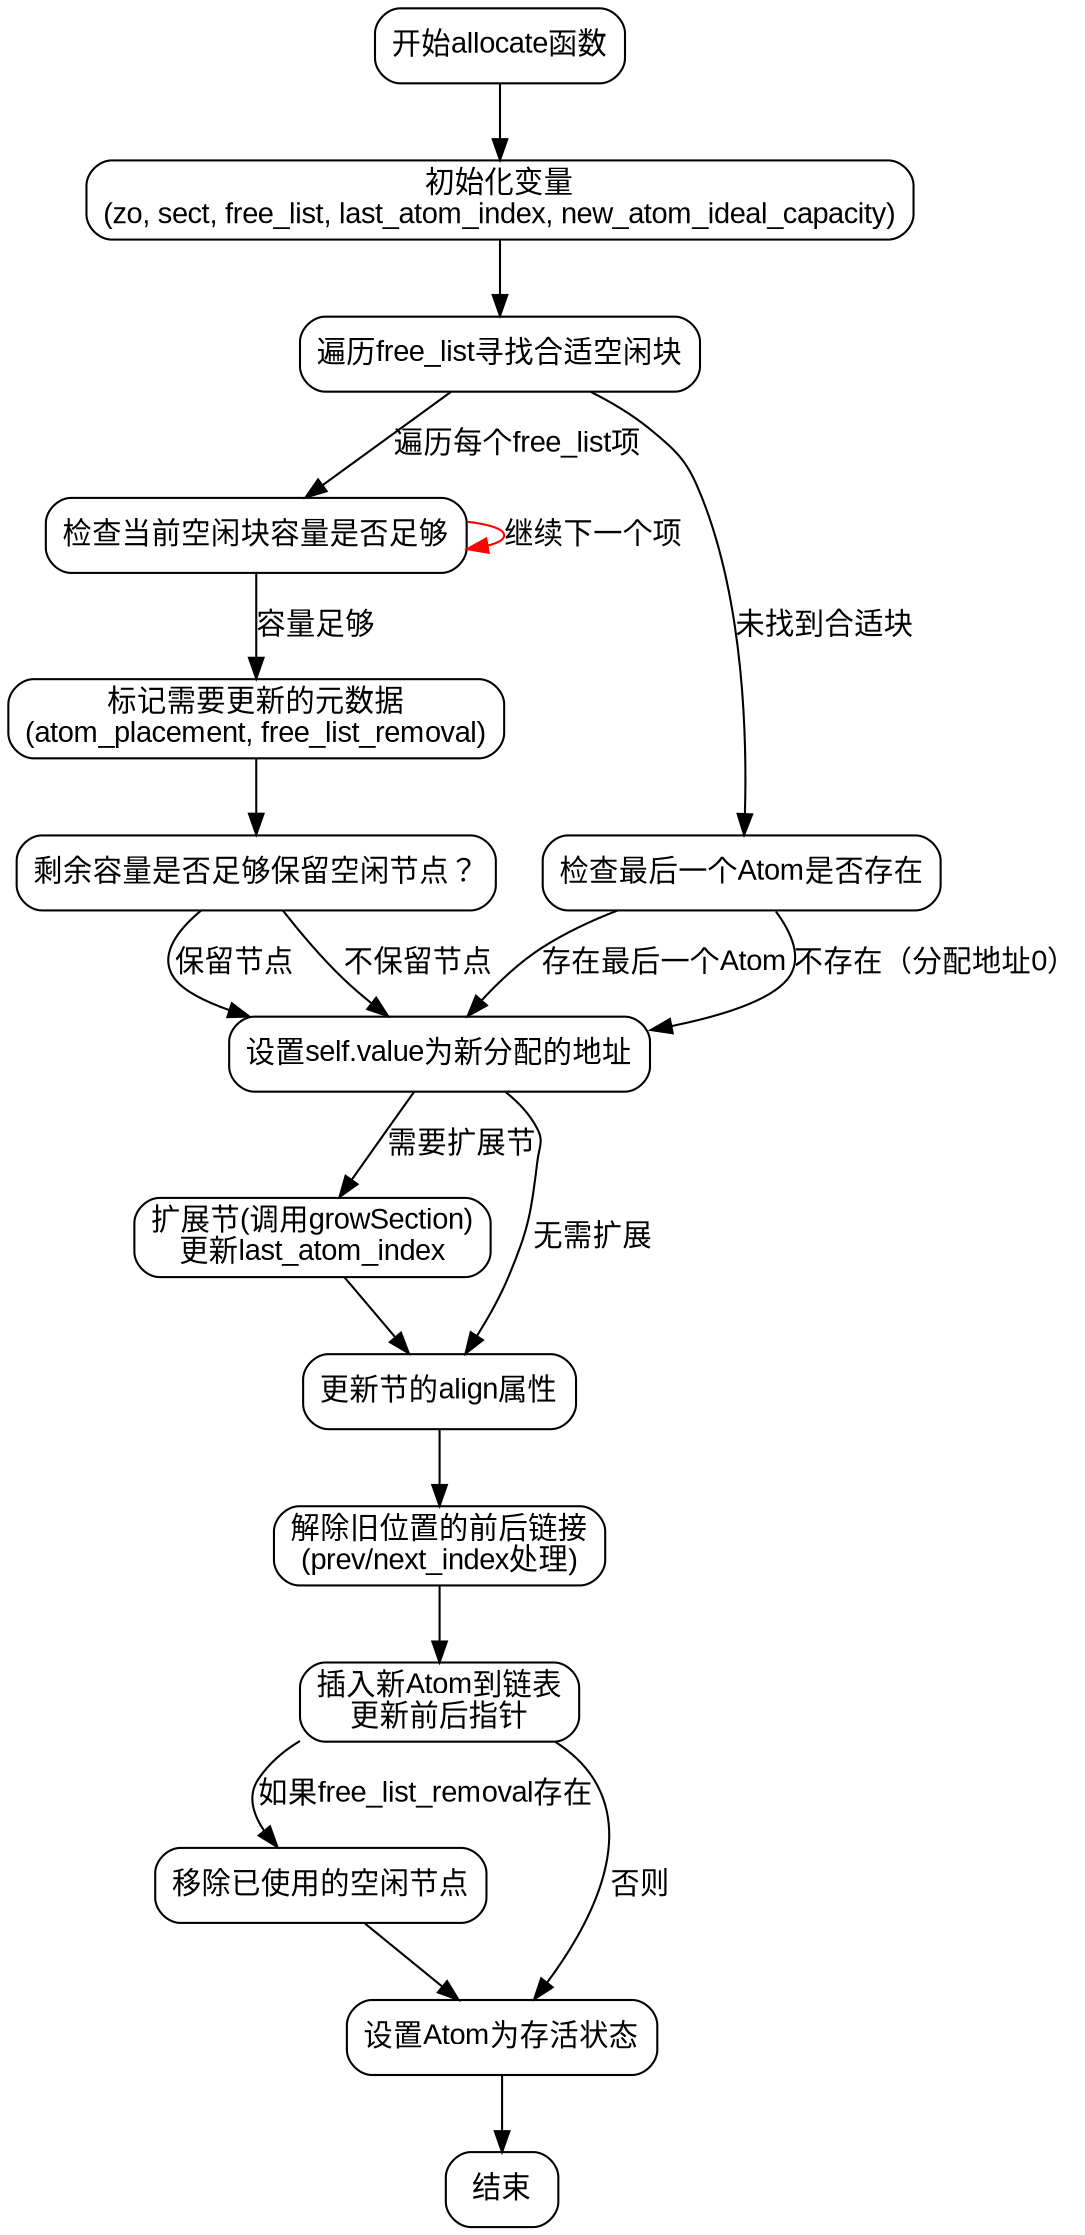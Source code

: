 
digraph flowchart {
    node [shape=rectangle, style="rounded", fontname="Arial"];
    edge [fontname="Arial"];

    start [label="开始allocate函数"];
    init_vars [label="初始化变量\n(zo, sect, free_list, last_atom_index, new_atom_ideal_capacity)"];
    find_free_block [label="遍历free_list寻找合适空闲块"];
    check_block [label="检查当前空闲块容量是否足够"];
    update_metadata [label="标记需要更新的元数据\n(atom_placement, free_list_removal)"];
    check_remaining [label="剩余容量是否足够保留空闲节点？"];
    set_value [label="设置self.value为新分配的地址"];
    check_last_atom [label="检查最后一个Atom是否存在"];
    expand_section [label="扩展节(调用growSection)\n更新last_atom_index"];
    update_section_align [label="更新节的align属性"];
    handle_reallocation [label="解除旧位置的前后链接\n(prev/next_index处理)"];
    insert_new_atom [label="插入新Atom到链表\n更新前后指针"];
    remove_free_list [label="移除已使用的空闲节点"];
    set_alive [label="设置Atom为存活状态"];
    end [label="结束"];

    start -> init_vars;
    init_vars -> find_free_block;
    
    find_free_block -> check_block [label="遍历每个free_list项"];
    check_block -> update_metadata [label="容量足够"];
    check_block -> check_block [label="继续下一个项" color="red"];
    
    update_metadata -> check_remaining;
    check_remaining -> set_value [label="保留节点"];
    check_remaining -> set_value [label="不保留节点"];

    find_free_block -> check_last_atom [label="未找到合适块"];
    check_last_atom -> set_value [label="存在最后一个Atom"];
    check_last_atom -> set_value [label="不存在（分配地址0）"];

    set_value -> expand_section [label="需要扩展节"];
    set_value -> update_section_align [label="无需扩展"];
    
    expand_section -> update_section_align;
    update_section_align -> handle_reallocation;
    
    handle_reallocation -> insert_new_atom;
    insert_new_atom -> remove_free_list [label="如果free_list_removal存在"];
    insert_new_atom -> set_alive [label="否则"];
    
    remove_free_list -> set_alive;
    set_alive -> end;
}
